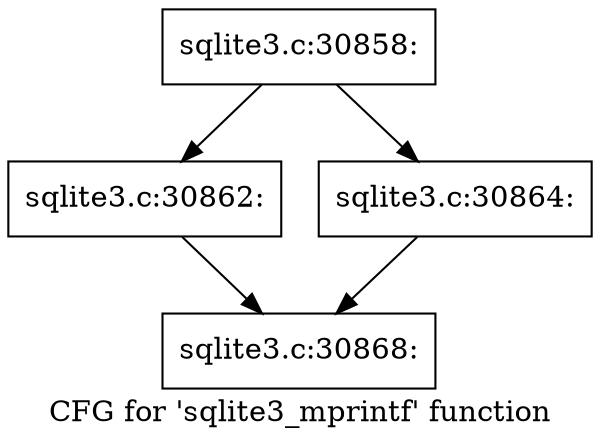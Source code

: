 digraph "CFG for 'sqlite3_mprintf' function" {
	label="CFG for 'sqlite3_mprintf' function";

	Node0x55c0f54909e0 [shape=record,label="{sqlite3.c:30858:}"];
	Node0x55c0f54909e0 -> Node0x55c0f5492350;
	Node0x55c0f54909e0 -> Node0x55c0f54923a0;
	Node0x55c0f5492350 [shape=record,label="{sqlite3.c:30862:}"];
	Node0x55c0f5492350 -> Node0x55c0f5491540;
	Node0x55c0f54923a0 [shape=record,label="{sqlite3.c:30864:}"];
	Node0x55c0f54923a0 -> Node0x55c0f5491540;
	Node0x55c0f5491540 [shape=record,label="{sqlite3.c:30868:}"];
}
